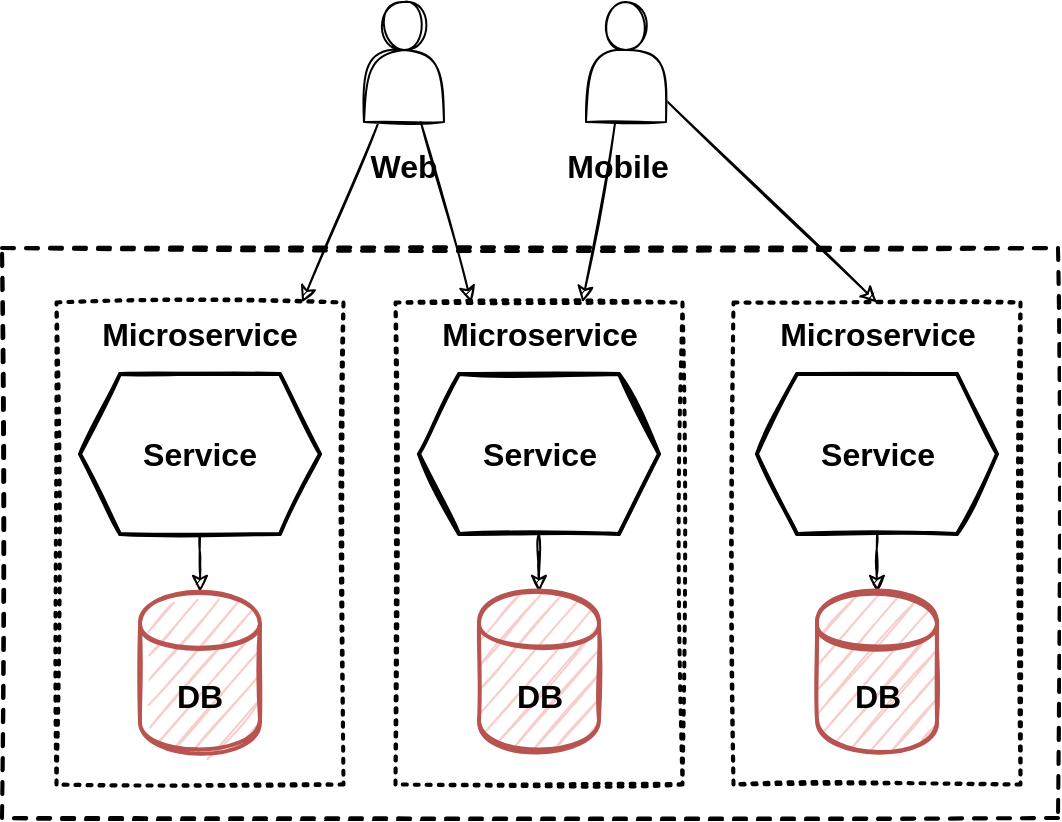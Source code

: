 <mxfile version="14.6.13" type="device"><diagram id="O4We3TlcgWNvYi_soNku" name="Page-1"><mxGraphModel dx="1252" dy="1692" grid="0" gridSize="10" guides="1" tooltips="1" connect="1" arrows="1" fold="1" page="0" pageScale="1" pageWidth="850" pageHeight="1100" math="0" shadow="0"><root><mxCell id="0"/><mxCell id="1" parent="0"/><mxCell id="PUH4XRAPiGV2DJPpvVeF-1" value="" style="rounded=0;whiteSpace=wrap;html=1;sketch=1;fontSize=16;dashed=1;strokeWidth=2;" vertex="1" parent="1"><mxGeometry x="-226" y="-970" width="528" height="285" as="geometry"/></mxCell><mxCell id="PUH4XRAPiGV2DJPpvVeF-2" value="Microservice" style="rounded=0;whiteSpace=wrap;html=1;sketch=1;fontSize=16;strokeWidth=2;rotation=90;horizontal=0;verticalAlign=top;fontStyle=1;dashed=1;dashPattern=1 2;" vertex="1" parent="1"><mxGeometry x="-247.5" y="-894" width="241" height="143.5" as="geometry"/></mxCell><mxCell id="PUH4XRAPiGV2DJPpvVeF-3" style="rounded=0;sketch=1;orthogonalLoop=1;jettySize=auto;html=1;fontSize=16;" edge="1" parent="1" source="PUH4XRAPiGV2DJPpvVeF-5" target="PUH4XRAPiGV2DJPpvVeF-2"><mxGeometry relative="1" as="geometry"/></mxCell><mxCell id="PUH4XRAPiGV2DJPpvVeF-4" style="edgeStyle=none;rounded=0;sketch=1;orthogonalLoop=1;jettySize=auto;html=1;fontSize=16;" edge="1" parent="1" source="PUH4XRAPiGV2DJPpvVeF-5" target="PUH4XRAPiGV2DJPpvVeF-14"><mxGeometry relative="1" as="geometry"/></mxCell><mxCell id="PUH4XRAPiGV2DJPpvVeF-5" value="" style="shape=actor;whiteSpace=wrap;html=1;sketch=1;" vertex="1" parent="1"><mxGeometry x="-45" y="-1093" width="40" height="60" as="geometry"/></mxCell><mxCell id="PUH4XRAPiGV2DJPpvVeF-6" style="edgeStyle=none;rounded=0;sketch=1;orthogonalLoop=1;jettySize=auto;html=1;fontSize=16;" edge="1" parent="1" source="PUH4XRAPiGV2DJPpvVeF-8" target="PUH4XRAPiGV2DJPpvVeF-14"><mxGeometry relative="1" as="geometry"/></mxCell><mxCell id="PUH4XRAPiGV2DJPpvVeF-7" style="edgeStyle=none;rounded=0;sketch=1;orthogonalLoop=1;jettySize=auto;html=1;entryX=0;entryY=0.5;entryDx=0;entryDy=0;fontSize=16;" edge="1" parent="1" source="PUH4XRAPiGV2DJPpvVeF-8" target="PUH4XRAPiGV2DJPpvVeF-18"><mxGeometry relative="1" as="geometry"/></mxCell><mxCell id="PUH4XRAPiGV2DJPpvVeF-8" value="" style="shape=actor;whiteSpace=wrap;html=1;sketch=1;" vertex="1" parent="1"><mxGeometry x="66" y="-1093" width="40" height="60" as="geometry"/></mxCell><mxCell id="PUH4XRAPiGV2DJPpvVeF-9" value="Web" style="text;html=1;strokeColor=none;fillColor=none;align=center;verticalAlign=middle;whiteSpace=wrap;rounded=0;sketch=1;fontStyle=1;fontSize=16;" vertex="1" parent="1"><mxGeometry x="-45" y="-1021" width="40" height="20" as="geometry"/></mxCell><mxCell id="PUH4XRAPiGV2DJPpvVeF-10" value="Mobile" style="text;html=1;strokeColor=none;fillColor=none;align=center;verticalAlign=middle;whiteSpace=wrap;rounded=0;sketch=1;fontStyle=1;fontSize=16;" vertex="1" parent="1"><mxGeometry x="62" y="-1021" width="40" height="20" as="geometry"/></mxCell><mxCell id="PUH4XRAPiGV2DJPpvVeF-11" value="" style="edgeStyle=orthogonalEdgeStyle;rounded=0;sketch=1;orthogonalLoop=1;jettySize=auto;html=1;fontSize=16;" edge="1" parent="1" source="PUH4XRAPiGV2DJPpvVeF-12" target="PUH4XRAPiGV2DJPpvVeF-13"><mxGeometry relative="1" as="geometry"/></mxCell><mxCell id="PUH4XRAPiGV2DJPpvVeF-12" value="Service" style="shape=hexagon;perimeter=hexagonPerimeter2;whiteSpace=wrap;html=1;fixedSize=1;sketch=1;fontSize=16;strokeWidth=2;fontStyle=1" vertex="1" parent="1"><mxGeometry x="-187" y="-907" width="120" height="80" as="geometry"/></mxCell><mxCell id="PUH4XRAPiGV2DJPpvVeF-13" value="DB" style="shape=cylinder;whiteSpace=wrap;html=1;boundedLbl=1;backgroundOutline=1;fontSize=16;fontStyle=1;strokeWidth=2;sketch=1;fillColor=#f8cecc;strokeColor=#b85450;" vertex="1" parent="1"><mxGeometry x="-157" y="-798" width="60" height="80" as="geometry"/></mxCell><mxCell id="PUH4XRAPiGV2DJPpvVeF-14" value="Microservice" style="rounded=0;whiteSpace=wrap;html=1;sketch=1;fontSize=16;strokeWidth=2;rotation=90;horizontal=0;verticalAlign=top;fontStyle=1;dashed=1;dashPattern=1 2;" vertex="1" parent="1"><mxGeometry x="-78" y="-894" width="241" height="143.5" as="geometry"/></mxCell><mxCell id="PUH4XRAPiGV2DJPpvVeF-15" value="" style="edgeStyle=orthogonalEdgeStyle;rounded=0;sketch=1;orthogonalLoop=1;jettySize=auto;html=1;fontSize=16;" edge="1" parent="1" source="PUH4XRAPiGV2DJPpvVeF-16" target="PUH4XRAPiGV2DJPpvVeF-17"><mxGeometry relative="1" as="geometry"/></mxCell><mxCell id="PUH4XRAPiGV2DJPpvVeF-16" value="Service" style="shape=hexagon;perimeter=hexagonPerimeter2;whiteSpace=wrap;html=1;fixedSize=1;sketch=1;fontSize=16;strokeWidth=2;fontStyle=1" vertex="1" parent="1"><mxGeometry x="-17.5" y="-907" width="120" height="80" as="geometry"/></mxCell><mxCell id="PUH4XRAPiGV2DJPpvVeF-17" value="DB" style="shape=cylinder;whiteSpace=wrap;html=1;boundedLbl=1;backgroundOutline=1;fontSize=16;fontStyle=1;strokeWidth=2;sketch=1;fillColor=#f8cecc;strokeColor=#b85450;" vertex="1" parent="1"><mxGeometry x="12.5" y="-798" width="60" height="80" as="geometry"/></mxCell><mxCell id="PUH4XRAPiGV2DJPpvVeF-18" value="Microservice" style="rounded=0;whiteSpace=wrap;html=1;sketch=1;fontSize=16;strokeWidth=2;rotation=90;horizontal=0;verticalAlign=top;fontStyle=1;dashed=1;dashPattern=1 2;" vertex="1" parent="1"><mxGeometry x="91" y="-894" width="241" height="143.5" as="geometry"/></mxCell><mxCell id="PUH4XRAPiGV2DJPpvVeF-19" value="" style="edgeStyle=orthogonalEdgeStyle;rounded=0;sketch=1;orthogonalLoop=1;jettySize=auto;html=1;fontSize=16;" edge="1" parent="1" source="PUH4XRAPiGV2DJPpvVeF-20" target="PUH4XRAPiGV2DJPpvVeF-21"><mxGeometry relative="1" as="geometry"/></mxCell><mxCell id="PUH4XRAPiGV2DJPpvVeF-20" value="Service" style="shape=hexagon;perimeter=hexagonPerimeter2;whiteSpace=wrap;html=1;fixedSize=1;sketch=1;fontSize=16;strokeWidth=2;fontStyle=1" vertex="1" parent="1"><mxGeometry x="151.5" y="-907" width="120" height="80" as="geometry"/></mxCell><mxCell id="PUH4XRAPiGV2DJPpvVeF-21" value="DB" style="shape=cylinder;whiteSpace=wrap;html=1;boundedLbl=1;backgroundOutline=1;fontSize=16;fontStyle=1;strokeWidth=2;sketch=1;fillColor=#f8cecc;strokeColor=#b85450;" vertex="1" parent="1"><mxGeometry x="181.5" y="-798" width="60" height="80" as="geometry"/></mxCell></root></mxGraphModel></diagram></mxfile>